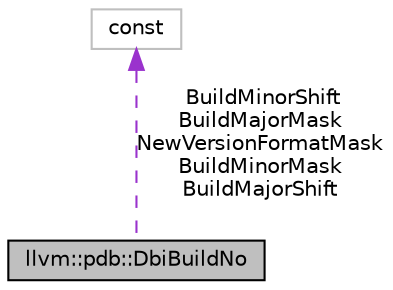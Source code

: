 digraph "llvm::pdb::DbiBuildNo"
{
 // LATEX_PDF_SIZE
  bgcolor="transparent";
  edge [fontname="Helvetica",fontsize="10",labelfontname="Helvetica",labelfontsize="10"];
  node [fontname="Helvetica",fontsize="10",shape=record];
  Node1 [label="llvm::pdb::DbiBuildNo",height=0.2,width=0.4,color="black", fillcolor="grey75", style="filled", fontcolor="black",tooltip=" "];
  Node2 -> Node1 [dir="back",color="darkorchid3",fontsize="10",style="dashed",label=" BuildMinorShift\nBuildMajorMask\nNewVersionFormatMask\nBuildMinorMask\nBuildMajorShift" ,fontname="Helvetica"];
  Node2 [label="const",height=0.2,width=0.4,color="grey75",tooltip=" "];
}
